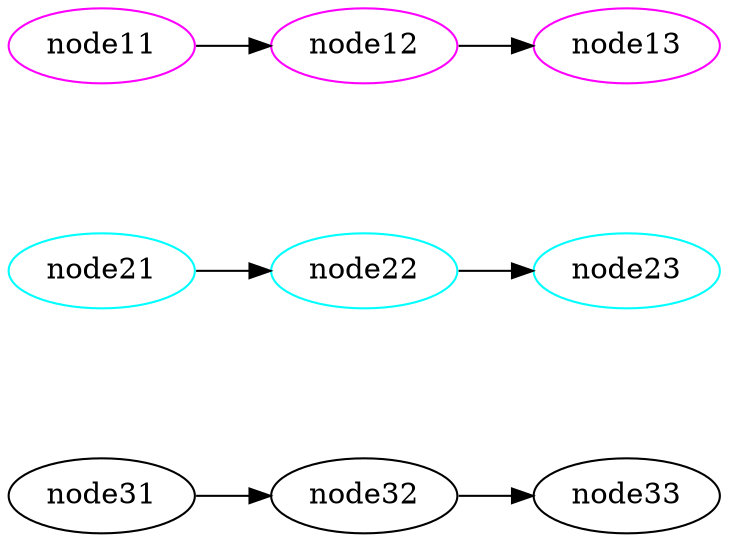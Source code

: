 digraph {
    ranksep=1;
    nodesep=0.5;
    
    node11 [group="1" color=magenta];
    node12 [group="2" color=magenta];
    node13 [group="3" color=magenta];
    
    node21 [group="1" color=cyan];
    node22 [group="2" color=cyan];
    node23 [group="3" color=cyan];

    node31 [group="1"];
    node32 [group="2"];
    node33 [group="3"];


    //Alineamos horizontal
    {rank=same; node11; node12; node13}
    {rank=same; node21; node22; node23}
    {rank=same; node31; node32; node33}
    
    //conecciones horinztales
    node11 -> node12 -> node13;
    node21 -> node22 -> node23;
    node31 -> node32 -> node33;
    
    //conecciones verticales
    node11 -> node21 -> node31 [style=invis];
    node12 -> node22 -> node32 [style=invis];
    node13 -> node23 -> node33 [style=invis];
    
}